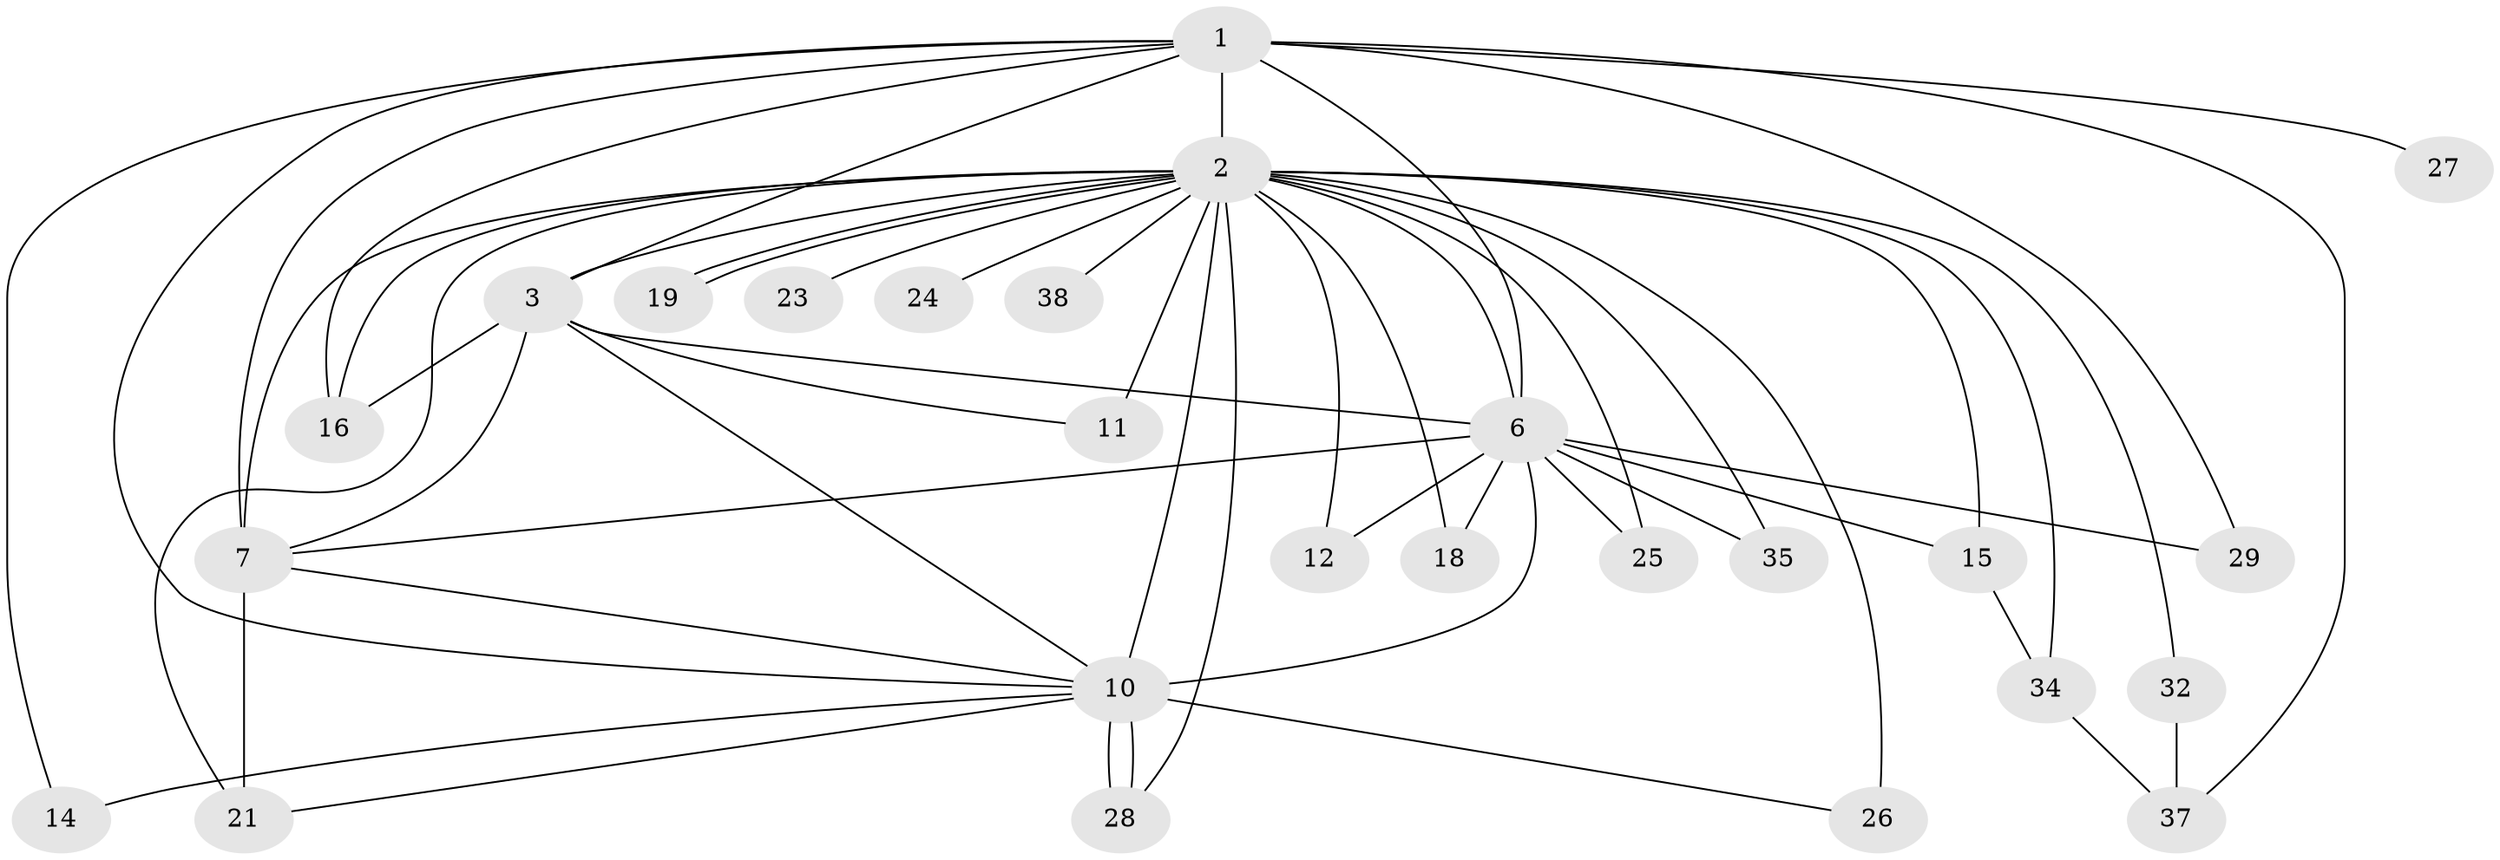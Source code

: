 // original degree distribution, {13: 0.018867924528301886, 16: 0.03773584905660377, 12: 0.03773584905660377, 17: 0.018867924528301886, 23: 0.018867924528301886, 24: 0.018867924528301886, 14: 0.018867924528301886, 15: 0.018867924528301886, 3: 0.20754716981132076, 2: 0.5849056603773585, 5: 0.018867924528301886}
// Generated by graph-tools (version 1.1) at 2025/17/03/04/25 18:17:17]
// undirected, 26 vertices, 54 edges
graph export_dot {
graph [start="1"]
  node [color=gray90,style=filled];
  1 [super="+9"];
  2 [super="+46+52+4+5+39"];
  3 [super="+45+30"];
  6 [super="+31+13+33+22"];
  7;
  10;
  11;
  12;
  14;
  15;
  16;
  18;
  19;
  21 [super="+36"];
  23;
  24;
  25;
  26 [super="+47"];
  27;
  28;
  29;
  32;
  34 [super="+43"];
  35;
  37;
  38;
  1 -- 2 [weight=10];
  1 -- 3 [weight=3];
  1 -- 6 [weight=2];
  1 -- 7 [weight=2];
  1 -- 10 [weight=2];
  1 -- 27 [weight=2];
  1 -- 29;
  1 -- 37;
  1 -- 14;
  1 -- 16;
  2 -- 3 [weight=4];
  2 -- 6 [weight=10];
  2 -- 7 [weight=4];
  2 -- 10 [weight=5];
  2 -- 16;
  2 -- 19;
  2 -- 19;
  2 -- 38 [weight=2];
  2 -- 11 [weight=2];
  2 -- 12;
  2 -- 23 [weight=2];
  2 -- 15;
  2 -- 18;
  2 -- 21;
  2 -- 24 [weight=2];
  2 -- 25;
  2 -- 26 [weight=2];
  2 -- 28;
  2 -- 32;
  2 -- 34;
  2 -- 35;
  3 -- 6;
  3 -- 7;
  3 -- 10;
  3 -- 11;
  3 -- 16;
  6 -- 7 [weight=3];
  6 -- 10;
  6 -- 12;
  6 -- 15;
  6 -- 18;
  6 -- 25;
  6 -- 29;
  6 -- 35;
  7 -- 10;
  7 -- 21;
  10 -- 14;
  10 -- 21;
  10 -- 28;
  10 -- 28;
  10 -- 26;
  15 -- 34;
  32 -- 37;
  34 -- 37;
}
